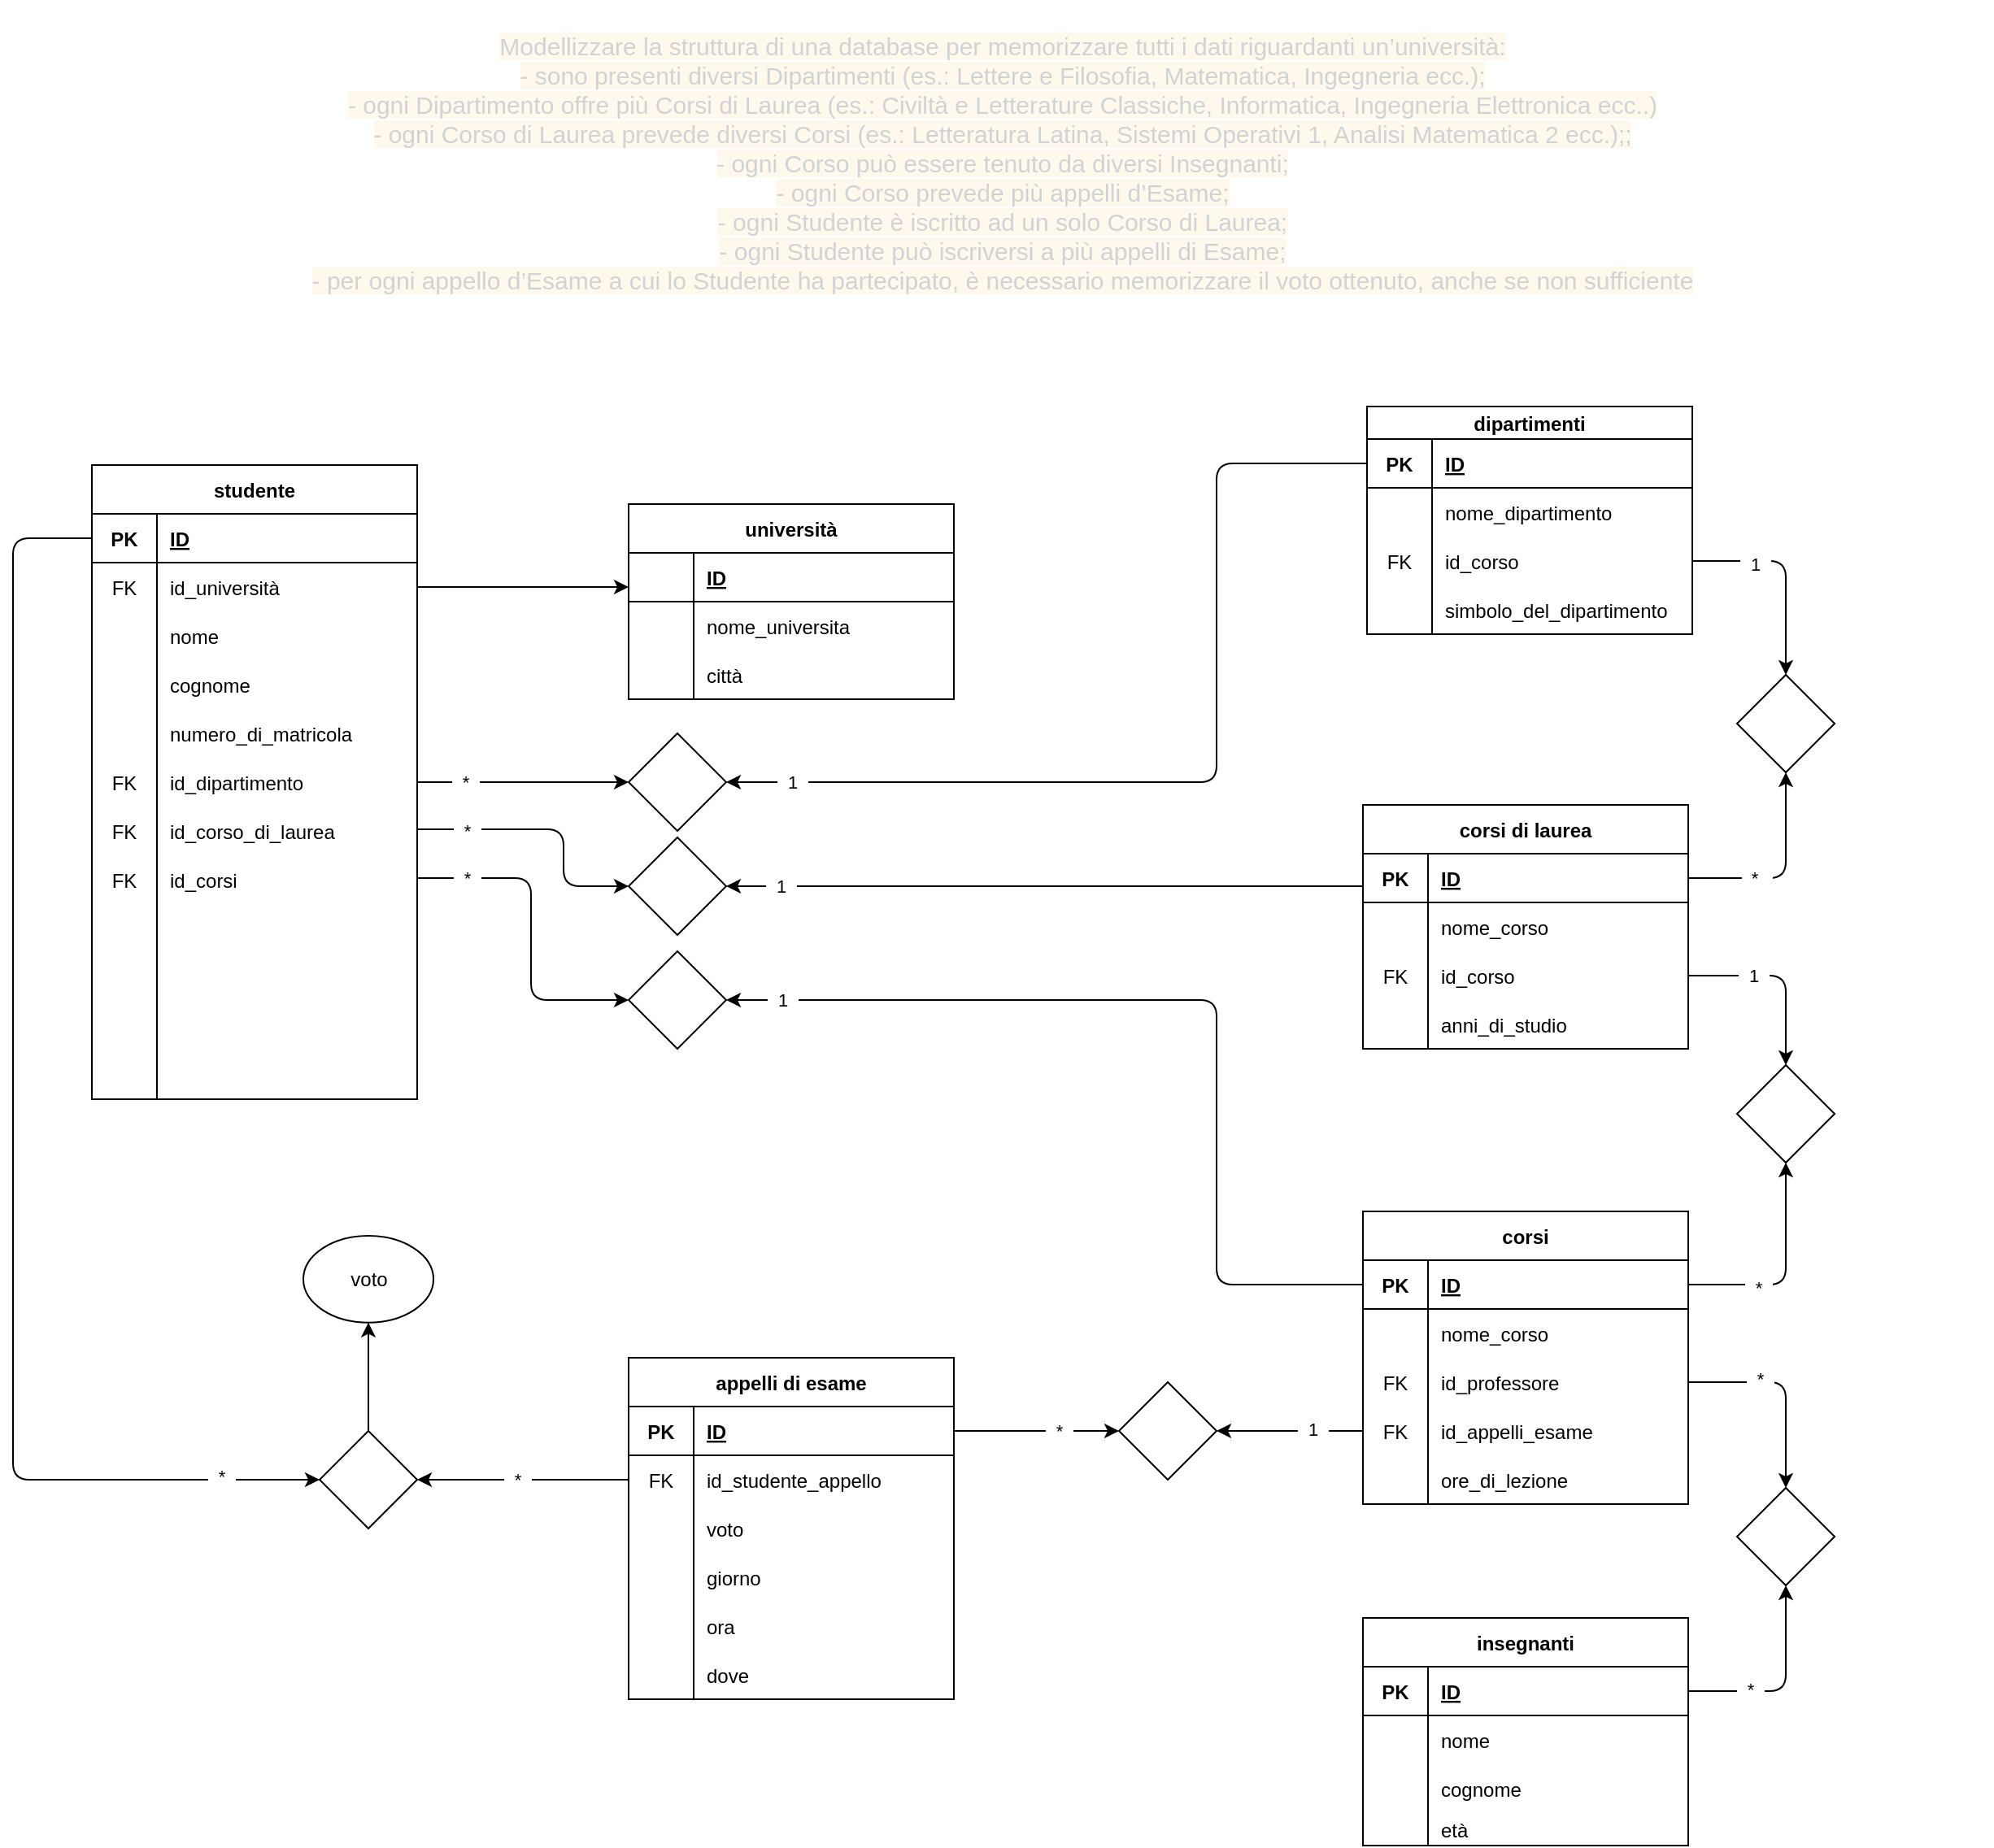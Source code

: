 <mxfile version="17.1.3" type="github">
  <diagram id="eFwkfBdgzjxpCtNmtDjy" name="Page-1">
    <mxGraphModel dx="1673" dy="2056" grid="1" gridSize="10" guides="1" tooltips="1" connect="1" arrows="1" fold="1" page="1" pageScale="1" pageWidth="827" pageHeight="1169" math="0" shadow="0">
      <root>
        <mxCell id="0" />
        <mxCell id="1" parent="0" />
        <mxCell id="2TdrG4IFgvrygLCkJ59W-4" value="&lt;span style=&quot;color: rgb(209 , 210 , 211) ; font-size: 15px ; text-align: left ; background-color: rgba(242 , 199 , 68 , 0.1)&quot;&gt;Modellizzare la struttura di una database per memorizzare tutti i dati riguardanti un’università:&lt;/span&gt;&lt;br style=&quot;box-sizing: inherit ; color: rgb(209 , 210 , 211) ; font-size: 15px ; text-align: left ; background-color: rgba(242 , 199 , 68 , 0.1)&quot;&gt;&lt;span style=&quot;color: rgb(209 , 210 , 211) ; font-size: 15px ; text-align: left ; background-color: rgba(242 , 199 , 68 , 0.1)&quot;&gt;- sono presenti diversi Dipartimenti (es.: Lettere e Filosofia, Matematica, Ingegneria ecc.);&lt;/span&gt;&lt;br style=&quot;box-sizing: inherit ; color: rgb(209 , 210 , 211) ; font-size: 15px ; text-align: left ; background-color: rgba(242 , 199 , 68 , 0.1)&quot;&gt;&lt;span style=&quot;color: rgb(209 , 210 , 211) ; font-size: 15px ; text-align: left ; background-color: rgba(242 , 199 , 68 , 0.1)&quot;&gt;- ogni Dipartimento offre più Corsi di Laurea (es.: Civiltà e Letterature Classiche, Informatica, Ingegneria Elettronica ecc..)&lt;/span&gt;&lt;br style=&quot;box-sizing: inherit ; color: rgb(209 , 210 , 211) ; font-size: 15px ; text-align: left ; background-color: rgba(242 , 199 , 68 , 0.1)&quot;&gt;&lt;span style=&quot;color: rgb(209 , 210 , 211) ; font-size: 15px ; text-align: left ; background-color: rgba(242 , 199 , 68 , 0.1)&quot;&gt;- ogni Corso di Laurea prevede diversi Corsi (es.: Letteratura Latina, Sistemi Operativi 1, Analisi Matematica 2 ecc.);;&lt;/span&gt;&lt;br style=&quot;box-sizing: inherit ; color: rgb(209 , 210 , 211) ; font-size: 15px ; text-align: left ; background-color: rgba(242 , 199 , 68 , 0.1)&quot;&gt;&lt;span style=&quot;color: rgb(209 , 210 , 211) ; font-size: 15px ; text-align: left ; background-color: rgba(242 , 199 , 68 , 0.1)&quot;&gt;- ogni Corso può essere tenuto da diversi Insegnanti;&lt;/span&gt;&lt;br style=&quot;box-sizing: inherit ; color: rgb(209 , 210 , 211) ; font-size: 15px ; text-align: left ; background-color: rgba(242 , 199 , 68 , 0.1)&quot;&gt;&lt;span style=&quot;color: rgb(209 , 210 , 211) ; font-size: 15px ; text-align: left ; background-color: rgba(242 , 199 , 68 , 0.1)&quot;&gt;- ogni Corso prevede più appelli d’Esame;&lt;/span&gt;&lt;br style=&quot;box-sizing: inherit ; color: rgb(209 , 210 , 211) ; font-size: 15px ; text-align: left ; background-color: rgba(242 , 199 , 68 , 0.1)&quot;&gt;&lt;span style=&quot;color: rgb(209 , 210 , 211) ; font-size: 15px ; text-align: left ; background-color: rgba(242 , 199 , 68 , 0.1)&quot;&gt;- ogni Studente è iscritto ad un solo Corso di Laurea;&lt;/span&gt;&lt;br style=&quot;box-sizing: inherit ; color: rgb(209 , 210 , 211) ; font-size: 15px ; text-align: left ; background-color: rgba(242 , 199 , 68 , 0.1)&quot;&gt;&lt;span style=&quot;color: rgb(209 , 210 , 211) ; font-size: 15px ; text-align: left ; background-color: rgba(242 , 199 , 68 , 0.1)&quot;&gt;- ogni Studente può iscriversi a più appelli di Esame;&lt;/span&gt;&lt;br style=&quot;box-sizing: inherit ; color: rgb(209 , 210 , 211) ; font-size: 15px ; text-align: left ; background-color: rgba(242 , 199 , 68 , 0.1)&quot;&gt;&lt;span style=&quot;color: rgb(209 , 210 , 211) ; font-size: 15px ; text-align: left ; background-color: rgba(242 , 199 , 68 , 0.1)&quot;&gt;- per ogni appello d’Esame a cui lo Studente ha partecipato, è necessario memorizzare il voto ottenuto, anche se non sufficiente&lt;/span&gt;" style="text;html=1;strokeColor=none;fillColor=none;align=center;verticalAlign=middle;whiteSpace=wrap;rounded=0;" parent="1" vertex="1">
          <mxGeometry x="220" y="-1160" width="1217" height="200" as="geometry" />
        </mxCell>
        <mxCell id="2TdrG4IFgvrygLCkJ59W-5" value="università" style="shape=table;startSize=30;container=1;collapsible=1;childLayout=tableLayout;fixedRows=1;rowLines=0;fontStyle=1;align=center;resizeLast=1;" parent="1" vertex="1">
          <mxGeometry x="598.5" y="-850" width="200" height="120" as="geometry" />
        </mxCell>
        <mxCell id="2TdrG4IFgvrygLCkJ59W-6" value="" style="shape=tableRow;horizontal=0;startSize=0;swimlaneHead=0;swimlaneBody=0;fillColor=none;collapsible=0;dropTarget=0;points=[[0,0.5],[1,0.5]];portConstraint=eastwest;top=0;left=0;right=0;bottom=1;" parent="2TdrG4IFgvrygLCkJ59W-5" vertex="1">
          <mxGeometry y="30" width="200" height="30" as="geometry" />
        </mxCell>
        <mxCell id="2TdrG4IFgvrygLCkJ59W-7" value="" style="shape=partialRectangle;connectable=0;fillColor=none;top=0;left=0;bottom=0;right=0;fontStyle=1;overflow=hidden;" parent="2TdrG4IFgvrygLCkJ59W-6" vertex="1">
          <mxGeometry width="40" height="30" as="geometry">
            <mxRectangle width="40" height="30" as="alternateBounds" />
          </mxGeometry>
        </mxCell>
        <mxCell id="2TdrG4IFgvrygLCkJ59W-8" value="ID" style="shape=partialRectangle;connectable=0;fillColor=none;top=0;left=0;bottom=0;right=0;align=left;spacingLeft=6;fontStyle=5;overflow=hidden;" parent="2TdrG4IFgvrygLCkJ59W-6" vertex="1">
          <mxGeometry x="40" width="160" height="30" as="geometry">
            <mxRectangle width="160" height="30" as="alternateBounds" />
          </mxGeometry>
        </mxCell>
        <mxCell id="2TdrG4IFgvrygLCkJ59W-9" value="" style="shape=tableRow;horizontal=0;startSize=0;swimlaneHead=0;swimlaneBody=0;fillColor=none;collapsible=0;dropTarget=0;points=[[0,0.5],[1,0.5]];portConstraint=eastwest;top=0;left=0;right=0;bottom=0;" parent="2TdrG4IFgvrygLCkJ59W-5" vertex="1">
          <mxGeometry y="60" width="200" height="30" as="geometry" />
        </mxCell>
        <mxCell id="2TdrG4IFgvrygLCkJ59W-10" value="" style="shape=partialRectangle;connectable=0;fillColor=none;top=0;left=0;bottom=0;right=0;editable=1;overflow=hidden;" parent="2TdrG4IFgvrygLCkJ59W-9" vertex="1">
          <mxGeometry width="40" height="30" as="geometry">
            <mxRectangle width="40" height="30" as="alternateBounds" />
          </mxGeometry>
        </mxCell>
        <mxCell id="2TdrG4IFgvrygLCkJ59W-11" value="nome_universita" style="shape=partialRectangle;connectable=0;fillColor=none;top=0;left=0;bottom=0;right=0;align=left;spacingLeft=6;overflow=hidden;" parent="2TdrG4IFgvrygLCkJ59W-9" vertex="1">
          <mxGeometry x="40" width="160" height="30" as="geometry">
            <mxRectangle width="160" height="30" as="alternateBounds" />
          </mxGeometry>
        </mxCell>
        <mxCell id="2TdrG4IFgvrygLCkJ59W-12" value="" style="shape=tableRow;horizontal=0;startSize=0;swimlaneHead=0;swimlaneBody=0;fillColor=none;collapsible=0;dropTarget=0;points=[[0,0.5],[1,0.5]];portConstraint=eastwest;top=0;left=0;right=0;bottom=0;" parent="2TdrG4IFgvrygLCkJ59W-5" vertex="1">
          <mxGeometry y="90" width="200" height="30" as="geometry" />
        </mxCell>
        <mxCell id="2TdrG4IFgvrygLCkJ59W-13" value="" style="shape=partialRectangle;connectable=0;fillColor=none;top=0;left=0;bottom=0;right=0;editable=1;overflow=hidden;" parent="2TdrG4IFgvrygLCkJ59W-12" vertex="1">
          <mxGeometry width="40" height="30" as="geometry">
            <mxRectangle width="40" height="30" as="alternateBounds" />
          </mxGeometry>
        </mxCell>
        <mxCell id="2TdrG4IFgvrygLCkJ59W-14" value="città" style="shape=partialRectangle;connectable=0;fillColor=none;top=0;left=0;bottom=0;right=0;align=left;spacingLeft=6;overflow=hidden;" parent="2TdrG4IFgvrygLCkJ59W-12" vertex="1">
          <mxGeometry x="40" width="160" height="30" as="geometry">
            <mxRectangle width="160" height="30" as="alternateBounds" />
          </mxGeometry>
        </mxCell>
        <mxCell id="2TdrG4IFgvrygLCkJ59W-31" value="dipartimenti" style="shape=table;startSize=20;container=1;collapsible=1;childLayout=tableLayout;fixedRows=1;rowLines=0;fontStyle=1;align=center;resizeLast=1;" parent="1" vertex="1">
          <mxGeometry x="1052.5" y="-910" width="200" height="140" as="geometry" />
        </mxCell>
        <mxCell id="2TdrG4IFgvrygLCkJ59W-32" value="" style="shape=tableRow;horizontal=0;startSize=0;swimlaneHead=0;swimlaneBody=0;fillColor=none;collapsible=0;dropTarget=0;points=[[0,0.5],[1,0.5]];portConstraint=eastwest;top=0;left=0;right=0;bottom=1;" parent="2TdrG4IFgvrygLCkJ59W-31" vertex="1">
          <mxGeometry y="20" width="200" height="30" as="geometry" />
        </mxCell>
        <mxCell id="2TdrG4IFgvrygLCkJ59W-33" value="PK" style="shape=partialRectangle;connectable=0;fillColor=none;top=0;left=0;bottom=0;right=0;fontStyle=1;overflow=hidden;" parent="2TdrG4IFgvrygLCkJ59W-32" vertex="1">
          <mxGeometry width="40" height="30" as="geometry">
            <mxRectangle width="40" height="30" as="alternateBounds" />
          </mxGeometry>
        </mxCell>
        <mxCell id="2TdrG4IFgvrygLCkJ59W-34" value="ID" style="shape=partialRectangle;connectable=0;fillColor=none;top=0;left=0;bottom=0;right=0;align=left;spacingLeft=6;fontStyle=5;overflow=hidden;" parent="2TdrG4IFgvrygLCkJ59W-32" vertex="1">
          <mxGeometry x="40" width="160" height="30" as="geometry">
            <mxRectangle width="160" height="30" as="alternateBounds" />
          </mxGeometry>
        </mxCell>
        <mxCell id="2TdrG4IFgvrygLCkJ59W-35" value="" style="shape=tableRow;horizontal=0;startSize=0;swimlaneHead=0;swimlaneBody=0;fillColor=none;collapsible=0;dropTarget=0;points=[[0,0.5],[1,0.5]];portConstraint=eastwest;top=0;left=0;right=0;bottom=0;" parent="2TdrG4IFgvrygLCkJ59W-31" vertex="1">
          <mxGeometry y="50" width="200" height="30" as="geometry" />
        </mxCell>
        <mxCell id="2TdrG4IFgvrygLCkJ59W-36" value="" style="shape=partialRectangle;connectable=0;fillColor=none;top=0;left=0;bottom=0;right=0;editable=1;overflow=hidden;" parent="2TdrG4IFgvrygLCkJ59W-35" vertex="1">
          <mxGeometry width="40" height="30" as="geometry">
            <mxRectangle width="40" height="30" as="alternateBounds" />
          </mxGeometry>
        </mxCell>
        <mxCell id="2TdrG4IFgvrygLCkJ59W-37" value="nome_dipartimento" style="shape=partialRectangle;connectable=0;fillColor=none;top=0;left=0;bottom=0;right=0;align=left;spacingLeft=6;overflow=hidden;" parent="2TdrG4IFgvrygLCkJ59W-35" vertex="1">
          <mxGeometry x="40" width="160" height="30" as="geometry">
            <mxRectangle width="160" height="30" as="alternateBounds" />
          </mxGeometry>
        </mxCell>
        <mxCell id="2TdrG4IFgvrygLCkJ59W-41" value="" style="shape=tableRow;horizontal=0;startSize=0;swimlaneHead=0;swimlaneBody=0;fillColor=none;collapsible=0;dropTarget=0;points=[[0,0.5],[1,0.5]];portConstraint=eastwest;top=0;left=0;right=0;bottom=0;" parent="2TdrG4IFgvrygLCkJ59W-31" vertex="1">
          <mxGeometry y="80" width="200" height="30" as="geometry" />
        </mxCell>
        <mxCell id="2TdrG4IFgvrygLCkJ59W-42" value="FK" style="shape=partialRectangle;connectable=0;fillColor=none;top=0;left=0;bottom=0;right=0;editable=1;overflow=hidden;" parent="2TdrG4IFgvrygLCkJ59W-41" vertex="1">
          <mxGeometry width="40" height="30" as="geometry">
            <mxRectangle width="40" height="30" as="alternateBounds" />
          </mxGeometry>
        </mxCell>
        <mxCell id="2TdrG4IFgvrygLCkJ59W-43" value="id_corso" style="shape=partialRectangle;connectable=0;fillColor=none;top=0;left=0;bottom=0;right=0;align=left;spacingLeft=6;overflow=hidden;" parent="2TdrG4IFgvrygLCkJ59W-41" vertex="1">
          <mxGeometry x="40" width="160" height="30" as="geometry">
            <mxRectangle width="160" height="30" as="alternateBounds" />
          </mxGeometry>
        </mxCell>
        <mxCell id="2TdrG4IFgvrygLCkJ59W-38" value="" style="shape=tableRow;horizontal=0;startSize=0;swimlaneHead=0;swimlaneBody=0;fillColor=none;collapsible=0;dropTarget=0;points=[[0,0.5],[1,0.5]];portConstraint=eastwest;top=0;left=0;right=0;bottom=0;" parent="2TdrG4IFgvrygLCkJ59W-31" vertex="1">
          <mxGeometry y="110" width="200" height="30" as="geometry" />
        </mxCell>
        <mxCell id="2TdrG4IFgvrygLCkJ59W-39" value="" style="shape=partialRectangle;connectable=0;fillColor=none;top=0;left=0;bottom=0;right=0;editable=1;overflow=hidden;" parent="2TdrG4IFgvrygLCkJ59W-38" vertex="1">
          <mxGeometry width="40" height="30" as="geometry">
            <mxRectangle width="40" height="30" as="alternateBounds" />
          </mxGeometry>
        </mxCell>
        <mxCell id="2TdrG4IFgvrygLCkJ59W-40" value="simbolo_del_dipartimento" style="shape=partialRectangle;connectable=0;fillColor=none;top=0;left=0;bottom=0;right=0;align=left;spacingLeft=6;overflow=hidden;" parent="2TdrG4IFgvrygLCkJ59W-38" vertex="1">
          <mxGeometry x="40" width="160" height="30" as="geometry">
            <mxRectangle width="160" height="30" as="alternateBounds" />
          </mxGeometry>
        </mxCell>
        <mxCell id="2TdrG4IFgvrygLCkJ59W-44" value="corsi di laurea" style="shape=table;startSize=30;container=1;collapsible=1;childLayout=tableLayout;fixedRows=1;rowLines=0;fontStyle=1;align=center;resizeLast=1;" parent="1" vertex="1">
          <mxGeometry x="1050" y="-665" width="200" height="150" as="geometry" />
        </mxCell>
        <mxCell id="2TdrG4IFgvrygLCkJ59W-45" value="" style="shape=tableRow;horizontal=0;startSize=0;swimlaneHead=0;swimlaneBody=0;fillColor=none;collapsible=0;dropTarget=0;points=[[0,0.5],[1,0.5]];portConstraint=eastwest;top=0;left=0;right=0;bottom=1;" parent="2TdrG4IFgvrygLCkJ59W-44" vertex="1">
          <mxGeometry y="30" width="200" height="30" as="geometry" />
        </mxCell>
        <mxCell id="2TdrG4IFgvrygLCkJ59W-46" value="PK" style="shape=partialRectangle;connectable=0;fillColor=none;top=0;left=0;bottom=0;right=0;fontStyle=1;overflow=hidden;" parent="2TdrG4IFgvrygLCkJ59W-45" vertex="1">
          <mxGeometry width="40" height="30" as="geometry">
            <mxRectangle width="40" height="30" as="alternateBounds" />
          </mxGeometry>
        </mxCell>
        <mxCell id="2TdrG4IFgvrygLCkJ59W-47" value="ID" style="shape=partialRectangle;connectable=0;fillColor=none;top=0;left=0;bottom=0;right=0;align=left;spacingLeft=6;fontStyle=5;overflow=hidden;" parent="2TdrG4IFgvrygLCkJ59W-45" vertex="1">
          <mxGeometry x="40" width="160" height="30" as="geometry">
            <mxRectangle width="160" height="30" as="alternateBounds" />
          </mxGeometry>
        </mxCell>
        <mxCell id="2TdrG4IFgvrygLCkJ59W-48" value="" style="shape=tableRow;horizontal=0;startSize=0;swimlaneHead=0;swimlaneBody=0;fillColor=none;collapsible=0;dropTarget=0;points=[[0,0.5],[1,0.5]];portConstraint=eastwest;top=0;left=0;right=0;bottom=0;" parent="2TdrG4IFgvrygLCkJ59W-44" vertex="1">
          <mxGeometry y="60" width="200" height="30" as="geometry" />
        </mxCell>
        <mxCell id="2TdrG4IFgvrygLCkJ59W-49" value="" style="shape=partialRectangle;connectable=0;fillColor=none;top=0;left=0;bottom=0;right=0;editable=1;overflow=hidden;" parent="2TdrG4IFgvrygLCkJ59W-48" vertex="1">
          <mxGeometry width="40" height="30" as="geometry">
            <mxRectangle width="40" height="30" as="alternateBounds" />
          </mxGeometry>
        </mxCell>
        <mxCell id="2TdrG4IFgvrygLCkJ59W-50" value="nome_corso" style="shape=partialRectangle;connectable=0;fillColor=none;top=0;left=0;bottom=0;right=0;align=left;spacingLeft=6;overflow=hidden;" parent="2TdrG4IFgvrygLCkJ59W-48" vertex="1">
          <mxGeometry x="40" width="160" height="30" as="geometry">
            <mxRectangle width="160" height="30" as="alternateBounds" />
          </mxGeometry>
        </mxCell>
        <mxCell id="2TdrG4IFgvrygLCkJ59W-155" style="shape=tableRow;horizontal=0;startSize=0;swimlaneHead=0;swimlaneBody=0;fillColor=none;collapsible=0;dropTarget=0;points=[[0,0.5],[1,0.5]];portConstraint=eastwest;top=0;left=0;right=0;bottom=0;" parent="2TdrG4IFgvrygLCkJ59W-44" vertex="1">
          <mxGeometry y="90" width="200" height="30" as="geometry" />
        </mxCell>
        <mxCell id="2TdrG4IFgvrygLCkJ59W-156" value="FK" style="shape=partialRectangle;connectable=0;fillColor=none;top=0;left=0;bottom=0;right=0;editable=1;overflow=hidden;" parent="2TdrG4IFgvrygLCkJ59W-155" vertex="1">
          <mxGeometry width="40" height="30" as="geometry">
            <mxRectangle width="40" height="30" as="alternateBounds" />
          </mxGeometry>
        </mxCell>
        <mxCell id="2TdrG4IFgvrygLCkJ59W-157" value="id_corso" style="shape=partialRectangle;connectable=0;fillColor=none;top=0;left=0;bottom=0;right=0;align=left;spacingLeft=6;overflow=hidden;" parent="2TdrG4IFgvrygLCkJ59W-155" vertex="1">
          <mxGeometry x="40" width="160" height="30" as="geometry">
            <mxRectangle width="160" height="30" as="alternateBounds" />
          </mxGeometry>
        </mxCell>
        <mxCell id="2TdrG4IFgvrygLCkJ59W-149" style="shape=tableRow;horizontal=0;startSize=0;swimlaneHead=0;swimlaneBody=0;fillColor=none;collapsible=0;dropTarget=0;points=[[0,0.5],[1,0.5]];portConstraint=eastwest;top=0;left=0;right=0;bottom=0;" parent="2TdrG4IFgvrygLCkJ59W-44" vertex="1">
          <mxGeometry y="120" width="200" height="30" as="geometry" />
        </mxCell>
        <mxCell id="2TdrG4IFgvrygLCkJ59W-150" value="" style="shape=partialRectangle;connectable=0;fillColor=none;top=0;left=0;bottom=0;right=0;editable=1;overflow=hidden;" parent="2TdrG4IFgvrygLCkJ59W-149" vertex="1">
          <mxGeometry width="40" height="30" as="geometry">
            <mxRectangle width="40" height="30" as="alternateBounds" />
          </mxGeometry>
        </mxCell>
        <mxCell id="2TdrG4IFgvrygLCkJ59W-151" value="anni_di_studio" style="shape=partialRectangle;connectable=0;fillColor=none;top=0;left=0;bottom=0;right=0;align=left;spacingLeft=6;overflow=hidden;" parent="2TdrG4IFgvrygLCkJ59W-149" vertex="1">
          <mxGeometry x="40" width="160" height="30" as="geometry">
            <mxRectangle width="160" height="30" as="alternateBounds" />
          </mxGeometry>
        </mxCell>
        <mxCell id="2TdrG4IFgvrygLCkJ59W-57" value="insegnanti" style="shape=table;startSize=30;container=1;collapsible=1;childLayout=tableLayout;fixedRows=1;rowLines=0;fontStyle=1;align=center;resizeLast=1;" parent="1" vertex="1">
          <mxGeometry x="1050" y="-165" width="200" height="140" as="geometry" />
        </mxCell>
        <mxCell id="2TdrG4IFgvrygLCkJ59W-58" value="" style="shape=tableRow;horizontal=0;startSize=0;swimlaneHead=0;swimlaneBody=0;fillColor=none;collapsible=0;dropTarget=0;points=[[0,0.5],[1,0.5]];portConstraint=eastwest;top=0;left=0;right=0;bottom=1;" parent="2TdrG4IFgvrygLCkJ59W-57" vertex="1">
          <mxGeometry y="30" width="200" height="30" as="geometry" />
        </mxCell>
        <mxCell id="2TdrG4IFgvrygLCkJ59W-59" value="PK" style="shape=partialRectangle;connectable=0;fillColor=none;top=0;left=0;bottom=0;right=0;fontStyle=1;overflow=hidden;" parent="2TdrG4IFgvrygLCkJ59W-58" vertex="1">
          <mxGeometry width="40" height="30" as="geometry">
            <mxRectangle width="40" height="30" as="alternateBounds" />
          </mxGeometry>
        </mxCell>
        <mxCell id="2TdrG4IFgvrygLCkJ59W-60" value="ID" style="shape=partialRectangle;connectable=0;fillColor=none;top=0;left=0;bottom=0;right=0;align=left;spacingLeft=6;fontStyle=5;overflow=hidden;" parent="2TdrG4IFgvrygLCkJ59W-58" vertex="1">
          <mxGeometry x="40" width="160" height="30" as="geometry">
            <mxRectangle width="160" height="30" as="alternateBounds" />
          </mxGeometry>
        </mxCell>
        <mxCell id="2TdrG4IFgvrygLCkJ59W-61" value="" style="shape=tableRow;horizontal=0;startSize=0;swimlaneHead=0;swimlaneBody=0;fillColor=none;collapsible=0;dropTarget=0;points=[[0,0.5],[1,0.5]];portConstraint=eastwest;top=0;left=0;right=0;bottom=0;" parent="2TdrG4IFgvrygLCkJ59W-57" vertex="1">
          <mxGeometry y="60" width="200" height="30" as="geometry" />
        </mxCell>
        <mxCell id="2TdrG4IFgvrygLCkJ59W-62" value="" style="shape=partialRectangle;connectable=0;fillColor=none;top=0;left=0;bottom=0;right=0;editable=1;overflow=hidden;" parent="2TdrG4IFgvrygLCkJ59W-61" vertex="1">
          <mxGeometry width="40" height="30" as="geometry">
            <mxRectangle width="40" height="30" as="alternateBounds" />
          </mxGeometry>
        </mxCell>
        <mxCell id="2TdrG4IFgvrygLCkJ59W-63" value="nome" style="shape=partialRectangle;connectable=0;fillColor=none;top=0;left=0;bottom=0;right=0;align=left;spacingLeft=6;overflow=hidden;" parent="2TdrG4IFgvrygLCkJ59W-61" vertex="1">
          <mxGeometry x="40" width="160" height="30" as="geometry">
            <mxRectangle width="160" height="30" as="alternateBounds" />
          </mxGeometry>
        </mxCell>
        <mxCell id="2TdrG4IFgvrygLCkJ59W-64" value="" style="shape=tableRow;horizontal=0;startSize=0;swimlaneHead=0;swimlaneBody=0;fillColor=none;collapsible=0;dropTarget=0;points=[[0,0.5],[1,0.5]];portConstraint=eastwest;top=0;left=0;right=0;bottom=0;" parent="2TdrG4IFgvrygLCkJ59W-57" vertex="1">
          <mxGeometry y="90" width="200" height="30" as="geometry" />
        </mxCell>
        <mxCell id="2TdrG4IFgvrygLCkJ59W-65" value="" style="shape=partialRectangle;connectable=0;fillColor=none;top=0;left=0;bottom=0;right=0;editable=1;overflow=hidden;" parent="2TdrG4IFgvrygLCkJ59W-64" vertex="1">
          <mxGeometry width="40" height="30" as="geometry">
            <mxRectangle width="40" height="30" as="alternateBounds" />
          </mxGeometry>
        </mxCell>
        <mxCell id="2TdrG4IFgvrygLCkJ59W-66" value="cognome" style="shape=partialRectangle;connectable=0;fillColor=none;top=0;left=0;bottom=0;right=0;align=left;spacingLeft=6;overflow=hidden;" parent="2TdrG4IFgvrygLCkJ59W-64" vertex="1">
          <mxGeometry x="40" width="160" height="30" as="geometry">
            <mxRectangle width="160" height="30" as="alternateBounds" />
          </mxGeometry>
        </mxCell>
        <mxCell id="2TdrG4IFgvrygLCkJ59W-67" value="" style="shape=tableRow;horizontal=0;startSize=0;swimlaneHead=0;swimlaneBody=0;fillColor=none;collapsible=0;dropTarget=0;points=[[0,0.5],[1,0.5]];portConstraint=eastwest;top=0;left=0;right=0;bottom=0;" parent="2TdrG4IFgvrygLCkJ59W-57" vertex="1">
          <mxGeometry y="120" width="200" height="20" as="geometry" />
        </mxCell>
        <mxCell id="2TdrG4IFgvrygLCkJ59W-68" value="" style="shape=partialRectangle;connectable=0;fillColor=none;top=0;left=0;bottom=0;right=0;editable=1;overflow=hidden;" parent="2TdrG4IFgvrygLCkJ59W-67" vertex="1">
          <mxGeometry width="40" height="20" as="geometry">
            <mxRectangle width="40" height="20" as="alternateBounds" />
          </mxGeometry>
        </mxCell>
        <mxCell id="2TdrG4IFgvrygLCkJ59W-69" value="età" style="shape=partialRectangle;connectable=0;fillColor=none;top=0;left=0;bottom=0;right=0;align=left;spacingLeft=6;overflow=hidden;" parent="2TdrG4IFgvrygLCkJ59W-67" vertex="1">
          <mxGeometry x="40" width="160" height="20" as="geometry">
            <mxRectangle width="160" height="20" as="alternateBounds" />
          </mxGeometry>
        </mxCell>
        <mxCell id="2TdrG4IFgvrygLCkJ59W-70" value="appelli di esame" style="shape=table;startSize=30;container=1;collapsible=1;childLayout=tableLayout;fixedRows=1;rowLines=0;fontStyle=1;align=center;resizeLast=1;" parent="1" vertex="1">
          <mxGeometry x="598.5" y="-325" width="200" height="210" as="geometry" />
        </mxCell>
        <mxCell id="2TdrG4IFgvrygLCkJ59W-71" value="" style="shape=tableRow;horizontal=0;startSize=0;swimlaneHead=0;swimlaneBody=0;fillColor=none;collapsible=0;dropTarget=0;points=[[0,0.5],[1,0.5]];portConstraint=eastwest;top=0;left=0;right=0;bottom=1;" parent="2TdrG4IFgvrygLCkJ59W-70" vertex="1">
          <mxGeometry y="30" width="200" height="30" as="geometry" />
        </mxCell>
        <mxCell id="2TdrG4IFgvrygLCkJ59W-72" value="PK" style="shape=partialRectangle;connectable=0;fillColor=none;top=0;left=0;bottom=0;right=0;fontStyle=1;overflow=hidden;" parent="2TdrG4IFgvrygLCkJ59W-71" vertex="1">
          <mxGeometry width="40" height="30" as="geometry">
            <mxRectangle width="40" height="30" as="alternateBounds" />
          </mxGeometry>
        </mxCell>
        <mxCell id="2TdrG4IFgvrygLCkJ59W-73" value="ID" style="shape=partialRectangle;connectable=0;fillColor=none;top=0;left=0;bottom=0;right=0;align=left;spacingLeft=6;fontStyle=5;overflow=hidden;" parent="2TdrG4IFgvrygLCkJ59W-71" vertex="1">
          <mxGeometry x="40" width="160" height="30" as="geometry">
            <mxRectangle width="160" height="30" as="alternateBounds" />
          </mxGeometry>
        </mxCell>
        <mxCell id="2TdrG4IFgvrygLCkJ59W-74" value="" style="shape=tableRow;horizontal=0;startSize=0;swimlaneHead=0;swimlaneBody=0;fillColor=none;collapsible=0;dropTarget=0;points=[[0,0.5],[1,0.5]];portConstraint=eastwest;top=0;left=0;right=0;bottom=0;" parent="2TdrG4IFgvrygLCkJ59W-70" vertex="1">
          <mxGeometry y="60" width="200" height="30" as="geometry" />
        </mxCell>
        <mxCell id="2TdrG4IFgvrygLCkJ59W-75" value="FK" style="shape=partialRectangle;connectable=0;fillColor=none;top=0;left=0;bottom=0;right=0;editable=1;overflow=hidden;" parent="2TdrG4IFgvrygLCkJ59W-74" vertex="1">
          <mxGeometry width="40" height="30" as="geometry">
            <mxRectangle width="40" height="30" as="alternateBounds" />
          </mxGeometry>
        </mxCell>
        <mxCell id="2TdrG4IFgvrygLCkJ59W-76" value="id_studente_appello" style="shape=partialRectangle;connectable=0;fillColor=none;top=0;left=0;bottom=0;right=0;align=left;spacingLeft=6;overflow=hidden;" parent="2TdrG4IFgvrygLCkJ59W-74" vertex="1">
          <mxGeometry x="40" width="160" height="30" as="geometry">
            <mxRectangle width="160" height="30" as="alternateBounds" />
          </mxGeometry>
        </mxCell>
        <mxCell id="2TdrG4IFgvrygLCkJ59W-384" style="shape=tableRow;horizontal=0;startSize=0;swimlaneHead=0;swimlaneBody=0;fillColor=none;collapsible=0;dropTarget=0;points=[[0,0.5],[1,0.5]];portConstraint=eastwest;top=0;left=0;right=0;bottom=0;" parent="2TdrG4IFgvrygLCkJ59W-70" vertex="1">
          <mxGeometry y="90" width="200" height="30" as="geometry" />
        </mxCell>
        <mxCell id="2TdrG4IFgvrygLCkJ59W-385" style="shape=partialRectangle;connectable=0;fillColor=none;top=0;left=0;bottom=0;right=0;editable=1;overflow=hidden;" parent="2TdrG4IFgvrygLCkJ59W-384" vertex="1">
          <mxGeometry width="40" height="30" as="geometry">
            <mxRectangle width="40" height="30" as="alternateBounds" />
          </mxGeometry>
        </mxCell>
        <mxCell id="2TdrG4IFgvrygLCkJ59W-386" value="voto" style="shape=partialRectangle;connectable=0;fillColor=none;top=0;left=0;bottom=0;right=0;align=left;spacingLeft=6;overflow=hidden;" parent="2TdrG4IFgvrygLCkJ59W-384" vertex="1">
          <mxGeometry x="40" width="160" height="30" as="geometry">
            <mxRectangle width="160" height="30" as="alternateBounds" />
          </mxGeometry>
        </mxCell>
        <mxCell id="2TdrG4IFgvrygLCkJ59W-77" value="" style="shape=tableRow;horizontal=0;startSize=0;swimlaneHead=0;swimlaneBody=0;fillColor=none;collapsible=0;dropTarget=0;points=[[0,0.5],[1,0.5]];portConstraint=eastwest;top=0;left=0;right=0;bottom=0;" parent="2TdrG4IFgvrygLCkJ59W-70" vertex="1">
          <mxGeometry y="120" width="200" height="30" as="geometry" />
        </mxCell>
        <mxCell id="2TdrG4IFgvrygLCkJ59W-78" value="" style="shape=partialRectangle;connectable=0;fillColor=none;top=0;left=0;bottom=0;right=0;editable=1;overflow=hidden;" parent="2TdrG4IFgvrygLCkJ59W-77" vertex="1">
          <mxGeometry width="40" height="30" as="geometry">
            <mxRectangle width="40" height="30" as="alternateBounds" />
          </mxGeometry>
        </mxCell>
        <mxCell id="2TdrG4IFgvrygLCkJ59W-79" value="giorno" style="shape=partialRectangle;connectable=0;fillColor=none;top=0;left=0;bottom=0;right=0;align=left;spacingLeft=6;overflow=hidden;" parent="2TdrG4IFgvrygLCkJ59W-77" vertex="1">
          <mxGeometry x="40" width="160" height="30" as="geometry">
            <mxRectangle width="160" height="30" as="alternateBounds" />
          </mxGeometry>
        </mxCell>
        <mxCell id="2TdrG4IFgvrygLCkJ59W-80" value="" style="shape=tableRow;horizontal=0;startSize=0;swimlaneHead=0;swimlaneBody=0;fillColor=none;collapsible=0;dropTarget=0;points=[[0,0.5],[1,0.5]];portConstraint=eastwest;top=0;left=0;right=0;bottom=0;" parent="2TdrG4IFgvrygLCkJ59W-70" vertex="1">
          <mxGeometry y="150" width="200" height="30" as="geometry" />
        </mxCell>
        <mxCell id="2TdrG4IFgvrygLCkJ59W-81" value="" style="shape=partialRectangle;connectable=0;fillColor=none;top=0;left=0;bottom=0;right=0;editable=1;overflow=hidden;" parent="2TdrG4IFgvrygLCkJ59W-80" vertex="1">
          <mxGeometry width="40" height="30" as="geometry">
            <mxRectangle width="40" height="30" as="alternateBounds" />
          </mxGeometry>
        </mxCell>
        <mxCell id="2TdrG4IFgvrygLCkJ59W-82" value="ora" style="shape=partialRectangle;connectable=0;fillColor=none;top=0;left=0;bottom=0;right=0;align=left;spacingLeft=6;overflow=hidden;" parent="2TdrG4IFgvrygLCkJ59W-80" vertex="1">
          <mxGeometry x="40" width="160" height="30" as="geometry">
            <mxRectangle width="160" height="30" as="alternateBounds" />
          </mxGeometry>
        </mxCell>
        <mxCell id="2TdrG4IFgvrygLCkJ59W-366" style="shape=tableRow;horizontal=0;startSize=0;swimlaneHead=0;swimlaneBody=0;fillColor=none;collapsible=0;dropTarget=0;points=[[0,0.5],[1,0.5]];portConstraint=eastwest;top=0;left=0;right=0;bottom=0;" parent="2TdrG4IFgvrygLCkJ59W-70" vertex="1">
          <mxGeometry y="180" width="200" height="30" as="geometry" />
        </mxCell>
        <mxCell id="2TdrG4IFgvrygLCkJ59W-367" style="shape=partialRectangle;connectable=0;fillColor=none;top=0;left=0;bottom=0;right=0;editable=1;overflow=hidden;" parent="2TdrG4IFgvrygLCkJ59W-366" vertex="1">
          <mxGeometry width="40" height="30" as="geometry">
            <mxRectangle width="40" height="30" as="alternateBounds" />
          </mxGeometry>
        </mxCell>
        <mxCell id="2TdrG4IFgvrygLCkJ59W-368" value="dove" style="shape=partialRectangle;connectable=0;fillColor=none;top=0;left=0;bottom=0;right=0;align=left;spacingLeft=6;overflow=hidden;" parent="2TdrG4IFgvrygLCkJ59W-366" vertex="1">
          <mxGeometry x="40" width="160" height="30" as="geometry">
            <mxRectangle width="160" height="30" as="alternateBounds" />
          </mxGeometry>
        </mxCell>
        <mxCell id="2TdrG4IFgvrygLCkJ59W-83" value="studente" style="shape=table;startSize=30;container=1;collapsible=1;childLayout=tableLayout;fixedRows=1;rowLines=0;fontStyle=1;align=center;resizeLast=1;" parent="1" vertex="1">
          <mxGeometry x="268.5" y="-874" width="200" height="390" as="geometry" />
        </mxCell>
        <mxCell id="2TdrG4IFgvrygLCkJ59W-84" value="" style="shape=tableRow;horizontal=0;startSize=0;swimlaneHead=0;swimlaneBody=0;fillColor=none;collapsible=0;dropTarget=0;points=[[0,0.5],[1,0.5]];portConstraint=eastwest;top=0;left=0;right=0;bottom=1;" parent="2TdrG4IFgvrygLCkJ59W-83" vertex="1">
          <mxGeometry y="30" width="200" height="30" as="geometry" />
        </mxCell>
        <mxCell id="2TdrG4IFgvrygLCkJ59W-85" value="PK" style="shape=partialRectangle;connectable=0;fillColor=none;top=0;left=0;bottom=0;right=0;fontStyle=1;overflow=hidden;" parent="2TdrG4IFgvrygLCkJ59W-84" vertex="1">
          <mxGeometry width="40" height="30" as="geometry">
            <mxRectangle width="40" height="30" as="alternateBounds" />
          </mxGeometry>
        </mxCell>
        <mxCell id="2TdrG4IFgvrygLCkJ59W-86" value="ID" style="shape=partialRectangle;connectable=0;fillColor=none;top=0;left=0;bottom=0;right=0;align=left;spacingLeft=6;fontStyle=5;overflow=hidden;" parent="2TdrG4IFgvrygLCkJ59W-84" vertex="1">
          <mxGeometry x="40" width="160" height="30" as="geometry">
            <mxRectangle width="160" height="30" as="alternateBounds" />
          </mxGeometry>
        </mxCell>
        <mxCell id="2TdrG4IFgvrygLCkJ59W-105" style="shape=tableRow;horizontal=0;startSize=0;swimlaneHead=0;swimlaneBody=0;fillColor=none;collapsible=0;dropTarget=0;points=[[0,0.5],[1,0.5]];portConstraint=eastwest;top=0;left=0;right=0;bottom=0;" parent="2TdrG4IFgvrygLCkJ59W-83" vertex="1">
          <mxGeometry y="60" width="200" height="30" as="geometry" />
        </mxCell>
        <mxCell id="2TdrG4IFgvrygLCkJ59W-106" value="FK" style="shape=partialRectangle;connectable=0;fillColor=none;top=0;left=0;bottom=0;right=0;editable=1;overflow=hidden;" parent="2TdrG4IFgvrygLCkJ59W-105" vertex="1">
          <mxGeometry width="40" height="30" as="geometry">
            <mxRectangle width="40" height="30" as="alternateBounds" />
          </mxGeometry>
        </mxCell>
        <mxCell id="2TdrG4IFgvrygLCkJ59W-107" value="id_università" style="shape=partialRectangle;connectable=0;fillColor=none;top=0;left=0;bottom=0;right=0;align=left;spacingLeft=6;overflow=hidden;" parent="2TdrG4IFgvrygLCkJ59W-105" vertex="1">
          <mxGeometry x="40" width="160" height="30" as="geometry">
            <mxRectangle width="160" height="30" as="alternateBounds" />
          </mxGeometry>
        </mxCell>
        <mxCell id="2TdrG4IFgvrygLCkJ59W-87" value="" style="shape=tableRow;horizontal=0;startSize=0;swimlaneHead=0;swimlaneBody=0;fillColor=none;collapsible=0;dropTarget=0;points=[[0,0.5],[1,0.5]];portConstraint=eastwest;top=0;left=0;right=0;bottom=0;" parent="2TdrG4IFgvrygLCkJ59W-83" vertex="1">
          <mxGeometry y="90" width="200" height="30" as="geometry" />
        </mxCell>
        <mxCell id="2TdrG4IFgvrygLCkJ59W-88" value="" style="shape=partialRectangle;connectable=0;fillColor=none;top=0;left=0;bottom=0;right=0;editable=1;overflow=hidden;" parent="2TdrG4IFgvrygLCkJ59W-87" vertex="1">
          <mxGeometry width="40" height="30" as="geometry">
            <mxRectangle width="40" height="30" as="alternateBounds" />
          </mxGeometry>
        </mxCell>
        <mxCell id="2TdrG4IFgvrygLCkJ59W-89" value="nome" style="shape=partialRectangle;connectable=0;fillColor=none;top=0;left=0;bottom=0;right=0;align=left;spacingLeft=6;overflow=hidden;" parent="2TdrG4IFgvrygLCkJ59W-87" vertex="1">
          <mxGeometry x="40" width="160" height="30" as="geometry">
            <mxRectangle width="160" height="30" as="alternateBounds" />
          </mxGeometry>
        </mxCell>
        <mxCell id="2TdrG4IFgvrygLCkJ59W-90" value="" style="shape=tableRow;horizontal=0;startSize=0;swimlaneHead=0;swimlaneBody=0;fillColor=none;collapsible=0;dropTarget=0;points=[[0,0.5],[1,0.5]];portConstraint=eastwest;top=0;left=0;right=0;bottom=0;" parent="2TdrG4IFgvrygLCkJ59W-83" vertex="1">
          <mxGeometry y="120" width="200" height="30" as="geometry" />
        </mxCell>
        <mxCell id="2TdrG4IFgvrygLCkJ59W-91" value="" style="shape=partialRectangle;connectable=0;fillColor=none;top=0;left=0;bottom=0;right=0;editable=1;overflow=hidden;" parent="2TdrG4IFgvrygLCkJ59W-90" vertex="1">
          <mxGeometry width="40" height="30" as="geometry">
            <mxRectangle width="40" height="30" as="alternateBounds" />
          </mxGeometry>
        </mxCell>
        <mxCell id="2TdrG4IFgvrygLCkJ59W-92" value="cognome" style="shape=partialRectangle;connectable=0;fillColor=none;top=0;left=0;bottom=0;right=0;align=left;spacingLeft=6;overflow=hidden;" parent="2TdrG4IFgvrygLCkJ59W-90" vertex="1">
          <mxGeometry x="40" width="160" height="30" as="geometry">
            <mxRectangle width="160" height="30" as="alternateBounds" />
          </mxGeometry>
        </mxCell>
        <mxCell id="2TdrG4IFgvrygLCkJ59W-93" value="" style="shape=tableRow;horizontal=0;startSize=0;swimlaneHead=0;swimlaneBody=0;fillColor=none;collapsible=0;dropTarget=0;points=[[0,0.5],[1,0.5]];portConstraint=eastwest;top=0;left=0;right=0;bottom=0;" parent="2TdrG4IFgvrygLCkJ59W-83" vertex="1">
          <mxGeometry y="150" width="200" height="30" as="geometry" />
        </mxCell>
        <mxCell id="2TdrG4IFgvrygLCkJ59W-94" value="" style="shape=partialRectangle;connectable=0;fillColor=none;top=0;left=0;bottom=0;right=0;editable=1;overflow=hidden;" parent="2TdrG4IFgvrygLCkJ59W-93" vertex="1">
          <mxGeometry width="40" height="30" as="geometry">
            <mxRectangle width="40" height="30" as="alternateBounds" />
          </mxGeometry>
        </mxCell>
        <mxCell id="2TdrG4IFgvrygLCkJ59W-95" value="numero_di_matricola" style="shape=partialRectangle;connectable=0;fillColor=none;top=0;left=0;bottom=0;right=0;align=left;spacingLeft=6;overflow=hidden;" parent="2TdrG4IFgvrygLCkJ59W-93" vertex="1">
          <mxGeometry x="40" width="160" height="30" as="geometry">
            <mxRectangle width="160" height="30" as="alternateBounds" />
          </mxGeometry>
        </mxCell>
        <mxCell id="2TdrG4IFgvrygLCkJ59W-102" style="shape=tableRow;horizontal=0;startSize=0;swimlaneHead=0;swimlaneBody=0;fillColor=none;collapsible=0;dropTarget=0;points=[[0,0.5],[1,0.5]];portConstraint=eastwest;top=0;left=0;right=0;bottom=0;" parent="2TdrG4IFgvrygLCkJ59W-83" vertex="1">
          <mxGeometry y="180" width="200" height="30" as="geometry" />
        </mxCell>
        <mxCell id="2TdrG4IFgvrygLCkJ59W-103" value="FK" style="shape=partialRectangle;connectable=0;fillColor=none;top=0;left=0;bottom=0;right=0;editable=1;overflow=hidden;" parent="2TdrG4IFgvrygLCkJ59W-102" vertex="1">
          <mxGeometry width="40" height="30" as="geometry">
            <mxRectangle width="40" height="30" as="alternateBounds" />
          </mxGeometry>
        </mxCell>
        <mxCell id="2TdrG4IFgvrygLCkJ59W-104" value="id_dipartimento" style="shape=partialRectangle;connectable=0;fillColor=none;top=0;left=0;bottom=0;right=0;align=left;spacingLeft=6;overflow=hidden;" parent="2TdrG4IFgvrygLCkJ59W-102" vertex="1">
          <mxGeometry x="40" width="160" height="30" as="geometry">
            <mxRectangle width="160" height="30" as="alternateBounds" />
          </mxGeometry>
        </mxCell>
        <mxCell id="2TdrG4IFgvrygLCkJ59W-99" style="shape=tableRow;horizontal=0;startSize=0;swimlaneHead=0;swimlaneBody=0;fillColor=none;collapsible=0;dropTarget=0;points=[[0,0.5],[1,0.5]];portConstraint=eastwest;top=0;left=0;right=0;bottom=0;" parent="2TdrG4IFgvrygLCkJ59W-83" vertex="1">
          <mxGeometry y="210" width="200" height="30" as="geometry" />
        </mxCell>
        <mxCell id="2TdrG4IFgvrygLCkJ59W-100" value="FK" style="shape=partialRectangle;connectable=0;fillColor=none;top=0;left=0;bottom=0;right=0;editable=1;overflow=hidden;" parent="2TdrG4IFgvrygLCkJ59W-99" vertex="1">
          <mxGeometry width="40" height="30" as="geometry">
            <mxRectangle width="40" height="30" as="alternateBounds" />
          </mxGeometry>
        </mxCell>
        <mxCell id="2TdrG4IFgvrygLCkJ59W-101" value="id_corso_di_laurea" style="shape=partialRectangle;connectable=0;fillColor=none;top=0;left=0;bottom=0;right=0;align=left;spacingLeft=6;overflow=hidden;" parent="2TdrG4IFgvrygLCkJ59W-99" vertex="1">
          <mxGeometry x="40" width="160" height="30" as="geometry">
            <mxRectangle width="160" height="30" as="alternateBounds" />
          </mxGeometry>
        </mxCell>
        <mxCell id="2TdrG4IFgvrygLCkJ59W-108" style="shape=tableRow;horizontal=0;startSize=0;swimlaneHead=0;swimlaneBody=0;fillColor=none;collapsible=0;dropTarget=0;points=[[0,0.5],[1,0.5]];portConstraint=eastwest;top=0;left=0;right=0;bottom=0;" parent="2TdrG4IFgvrygLCkJ59W-83" vertex="1">
          <mxGeometry y="240" width="200" height="30" as="geometry" />
        </mxCell>
        <mxCell id="2TdrG4IFgvrygLCkJ59W-109" value="FK" style="shape=partialRectangle;connectable=0;fillColor=none;top=0;left=0;bottom=0;right=0;editable=1;overflow=hidden;" parent="2TdrG4IFgvrygLCkJ59W-108" vertex="1">
          <mxGeometry width="40" height="30" as="geometry">
            <mxRectangle width="40" height="30" as="alternateBounds" />
          </mxGeometry>
        </mxCell>
        <mxCell id="2TdrG4IFgvrygLCkJ59W-110" value="id_corsi" style="shape=partialRectangle;connectable=0;fillColor=none;top=0;left=0;bottom=0;right=0;align=left;spacingLeft=6;overflow=hidden;" parent="2TdrG4IFgvrygLCkJ59W-108" vertex="1">
          <mxGeometry x="40" width="160" height="30" as="geometry">
            <mxRectangle width="160" height="30" as="alternateBounds" />
          </mxGeometry>
        </mxCell>
        <mxCell id="2TdrG4IFgvrygLCkJ59W-96" style="shape=tableRow;horizontal=0;startSize=0;swimlaneHead=0;swimlaneBody=0;fillColor=none;collapsible=0;dropTarget=0;points=[[0,0.5],[1,0.5]];portConstraint=eastwest;top=0;left=0;right=0;bottom=0;" parent="2TdrG4IFgvrygLCkJ59W-83" vertex="1">
          <mxGeometry y="270" width="200" height="30" as="geometry" />
        </mxCell>
        <mxCell id="2TdrG4IFgvrygLCkJ59W-97" style="shape=partialRectangle;connectable=0;fillColor=none;top=0;left=0;bottom=0;right=0;editable=1;overflow=hidden;" parent="2TdrG4IFgvrygLCkJ59W-96" vertex="1">
          <mxGeometry width="40" height="30" as="geometry">
            <mxRectangle width="40" height="30" as="alternateBounds" />
          </mxGeometry>
        </mxCell>
        <mxCell id="2TdrG4IFgvrygLCkJ59W-98" style="shape=partialRectangle;connectable=0;fillColor=none;top=0;left=0;bottom=0;right=0;align=left;spacingLeft=6;overflow=hidden;" parent="2TdrG4IFgvrygLCkJ59W-96" vertex="1">
          <mxGeometry x="40" width="160" height="30" as="geometry">
            <mxRectangle width="160" height="30" as="alternateBounds" />
          </mxGeometry>
        </mxCell>
        <mxCell id="2TdrG4IFgvrygLCkJ59W-305" style="shape=tableRow;horizontal=0;startSize=0;swimlaneHead=0;swimlaneBody=0;fillColor=none;collapsible=0;dropTarget=0;points=[[0,0.5],[1,0.5]];portConstraint=eastwest;top=0;left=0;right=0;bottom=0;" parent="2TdrG4IFgvrygLCkJ59W-83" vertex="1">
          <mxGeometry y="300" width="200" height="30" as="geometry" />
        </mxCell>
        <mxCell id="2TdrG4IFgvrygLCkJ59W-306" style="shape=partialRectangle;connectable=0;fillColor=none;top=0;left=0;bottom=0;right=0;editable=1;overflow=hidden;" parent="2TdrG4IFgvrygLCkJ59W-305" vertex="1">
          <mxGeometry width="40" height="30" as="geometry">
            <mxRectangle width="40" height="30" as="alternateBounds" />
          </mxGeometry>
        </mxCell>
        <mxCell id="2TdrG4IFgvrygLCkJ59W-307" style="shape=partialRectangle;connectable=0;fillColor=none;top=0;left=0;bottom=0;right=0;align=left;spacingLeft=6;overflow=hidden;" parent="2TdrG4IFgvrygLCkJ59W-305" vertex="1">
          <mxGeometry x="40" width="160" height="30" as="geometry">
            <mxRectangle width="160" height="30" as="alternateBounds" />
          </mxGeometry>
        </mxCell>
        <mxCell id="2TdrG4IFgvrygLCkJ59W-308" style="shape=tableRow;horizontal=0;startSize=0;swimlaneHead=0;swimlaneBody=0;fillColor=none;collapsible=0;dropTarget=0;points=[[0,0.5],[1,0.5]];portConstraint=eastwest;top=0;left=0;right=0;bottom=0;" parent="2TdrG4IFgvrygLCkJ59W-83" vertex="1">
          <mxGeometry y="330" width="200" height="30" as="geometry" />
        </mxCell>
        <mxCell id="2TdrG4IFgvrygLCkJ59W-309" style="shape=partialRectangle;connectable=0;fillColor=none;top=0;left=0;bottom=0;right=0;editable=1;overflow=hidden;" parent="2TdrG4IFgvrygLCkJ59W-308" vertex="1">
          <mxGeometry width="40" height="30" as="geometry">
            <mxRectangle width="40" height="30" as="alternateBounds" />
          </mxGeometry>
        </mxCell>
        <mxCell id="2TdrG4IFgvrygLCkJ59W-310" style="shape=partialRectangle;connectable=0;fillColor=none;top=0;left=0;bottom=0;right=0;align=left;spacingLeft=6;overflow=hidden;" parent="2TdrG4IFgvrygLCkJ59W-308" vertex="1">
          <mxGeometry x="40" width="160" height="30" as="geometry">
            <mxRectangle width="160" height="30" as="alternateBounds" />
          </mxGeometry>
        </mxCell>
        <mxCell id="2TdrG4IFgvrygLCkJ59W-311" style="shape=tableRow;horizontal=0;startSize=0;swimlaneHead=0;swimlaneBody=0;fillColor=none;collapsible=0;dropTarget=0;points=[[0,0.5],[1,0.5]];portConstraint=eastwest;top=0;left=0;right=0;bottom=0;" parent="2TdrG4IFgvrygLCkJ59W-83" vertex="1">
          <mxGeometry y="360" width="200" height="30" as="geometry" />
        </mxCell>
        <mxCell id="2TdrG4IFgvrygLCkJ59W-312" style="shape=partialRectangle;connectable=0;fillColor=none;top=0;left=0;bottom=0;right=0;editable=1;overflow=hidden;" parent="2TdrG4IFgvrygLCkJ59W-311" vertex="1">
          <mxGeometry width="40" height="30" as="geometry">
            <mxRectangle width="40" height="30" as="alternateBounds" />
          </mxGeometry>
        </mxCell>
        <mxCell id="2TdrG4IFgvrygLCkJ59W-313" style="shape=partialRectangle;connectable=0;fillColor=none;top=0;left=0;bottom=0;right=0;align=left;spacingLeft=6;overflow=hidden;" parent="2TdrG4IFgvrygLCkJ59W-311" vertex="1">
          <mxGeometry x="40" width="160" height="30" as="geometry">
            <mxRectangle width="160" height="30" as="alternateBounds" />
          </mxGeometry>
        </mxCell>
        <mxCell id="2TdrG4IFgvrygLCkJ59W-296" value="" style="rhombus;whiteSpace=wrap;html=1;rounded=0;sketch=0;" parent="1" vertex="1">
          <mxGeometry x="598.5" y="-709" width="60" height="60" as="geometry" />
        </mxCell>
        <mxCell id="2TdrG4IFgvrygLCkJ59W-297" style="edgeStyle=orthogonalEdgeStyle;curved=0;rounded=1;sketch=0;orthogonalLoop=1;jettySize=auto;html=1;" parent="1" source="2TdrG4IFgvrygLCkJ59W-102" target="2TdrG4IFgvrygLCkJ59W-296" edge="1">
          <mxGeometry relative="1" as="geometry">
            <Array as="points">
              <mxPoint x="598.5" y="-685" />
              <mxPoint x="598.5" y="-685" />
            </Array>
          </mxGeometry>
        </mxCell>
        <mxCell id="2TdrG4IFgvrygLCkJ59W-300" value="&amp;nbsp; *&amp;nbsp;&amp;nbsp;" style="edgeLabel;html=1;align=center;verticalAlign=middle;resizable=0;points=[];" parent="2TdrG4IFgvrygLCkJ59W-297" vertex="1" connectable="0">
          <mxGeometry x="-0.256" y="-4" relative="1" as="geometry">
            <mxPoint x="-19" y="-4" as="offset" />
          </mxGeometry>
        </mxCell>
        <mxCell id="2TdrG4IFgvrygLCkJ59W-298" style="edgeStyle=orthogonalEdgeStyle;curved=0;rounded=1;sketch=0;orthogonalLoop=1;jettySize=auto;html=1;entryX=1;entryY=0.5;entryDx=0;entryDy=0;exitX=0;exitY=0.5;exitDx=0;exitDy=0;" parent="1" source="2TdrG4IFgvrygLCkJ59W-32" target="2TdrG4IFgvrygLCkJ59W-296" edge="1">
          <mxGeometry relative="1" as="geometry">
            <mxPoint x="1138.5" y="-805" as="sourcePoint" />
            <Array as="points">
              <mxPoint x="960" y="-875" />
              <mxPoint x="960" y="-679" />
            </Array>
          </mxGeometry>
        </mxCell>
        <mxCell id="2TdrG4IFgvrygLCkJ59W-299" value="&amp;nbsp; 1&amp;nbsp;&amp;nbsp;" style="edgeLabel;html=1;align=center;verticalAlign=middle;resizable=0;points=[];" parent="2TdrG4IFgvrygLCkJ59W-298" vertex="1" connectable="0">
          <mxGeometry x="0.878" y="1" relative="1" as="geometry">
            <mxPoint x="4" y="-1" as="offset" />
          </mxGeometry>
        </mxCell>
        <mxCell id="2TdrG4IFgvrygLCkJ59W-302" value="" style="rhombus;whiteSpace=wrap;html=1;rounded=0;sketch=0;" parent="1" vertex="1">
          <mxGeometry x="598.5" y="-645" width="60" height="60" as="geometry" />
        </mxCell>
        <mxCell id="2TdrG4IFgvrygLCkJ59W-316" value="" style="rhombus;whiteSpace=wrap;html=1;rounded=0;sketch=0;" parent="1" vertex="1">
          <mxGeometry x="1280" y="-745" width="60" height="60" as="geometry" />
        </mxCell>
        <mxCell id="2TdrG4IFgvrygLCkJ59W-318" style="edgeStyle=orthogonalEdgeStyle;curved=0;rounded=1;sketch=0;orthogonalLoop=1;jettySize=auto;html=1;entryX=0.5;entryY=1;entryDx=0;entryDy=0;" parent="1" source="2TdrG4IFgvrygLCkJ59W-45" target="2TdrG4IFgvrygLCkJ59W-316" edge="1">
          <mxGeometry relative="1" as="geometry" />
        </mxCell>
        <mxCell id="2TdrG4IFgvrygLCkJ59W-320" value="&amp;nbsp; *&amp;nbsp; &amp;nbsp;" style="edgeLabel;html=1;align=center;verticalAlign=middle;resizable=0;points=[];" parent="2TdrG4IFgvrygLCkJ59W-318" vertex="1" connectable="0">
          <mxGeometry x="-0.333" relative="1" as="geometry">
            <mxPoint as="offset" />
          </mxGeometry>
        </mxCell>
        <mxCell id="2TdrG4IFgvrygLCkJ59W-319" style="edgeStyle=orthogonalEdgeStyle;curved=0;rounded=1;sketch=0;orthogonalLoop=1;jettySize=auto;html=1;entryX=0.5;entryY=0;entryDx=0;entryDy=0;" parent="1" source="2TdrG4IFgvrygLCkJ59W-41" target="2TdrG4IFgvrygLCkJ59W-316" edge="1">
          <mxGeometry relative="1" as="geometry" />
        </mxCell>
        <mxCell id="2TdrG4IFgvrygLCkJ59W-321" value="&amp;nbsp; 1&amp;nbsp;&amp;nbsp;" style="edgeLabel;html=1;align=center;verticalAlign=middle;resizable=0;points=[];" parent="2TdrG4IFgvrygLCkJ59W-319" vertex="1" connectable="0">
          <mxGeometry x="-0.407" y="-2" relative="1" as="geometry">
            <mxPoint as="offset" />
          </mxGeometry>
        </mxCell>
        <mxCell id="2TdrG4IFgvrygLCkJ59W-323" style="edgeStyle=orthogonalEdgeStyle;curved=0;rounded=1;sketch=0;orthogonalLoop=1;jettySize=auto;html=1;entryX=0;entryY=0.5;entryDx=0;entryDy=0;" parent="1" source="2TdrG4IFgvrygLCkJ59W-99" target="2TdrG4IFgvrygLCkJ59W-302" edge="1">
          <mxGeometry relative="1" as="geometry">
            <Array as="points">
              <mxPoint x="558.5" y="-650" />
              <mxPoint x="558.5" y="-615" />
            </Array>
          </mxGeometry>
        </mxCell>
        <mxCell id="2TdrG4IFgvrygLCkJ59W-326" value="&amp;nbsp; *&amp;nbsp;&amp;nbsp;" style="edgeLabel;html=1;align=center;verticalAlign=middle;resizable=0;points=[];" parent="2TdrG4IFgvrygLCkJ59W-323" vertex="1" connectable="0">
          <mxGeometry x="-0.327" relative="1" as="geometry">
            <mxPoint x="-25" y="1" as="offset" />
          </mxGeometry>
        </mxCell>
        <mxCell id="2TdrG4IFgvrygLCkJ59W-324" style="edgeStyle=orthogonalEdgeStyle;curved=0;rounded=1;sketch=0;orthogonalLoop=1;jettySize=auto;html=1;entryX=1;entryY=0.5;entryDx=0;entryDy=0;" parent="1" source="2TdrG4IFgvrygLCkJ59W-45" target="2TdrG4IFgvrygLCkJ59W-302" edge="1">
          <mxGeometry relative="1" as="geometry">
            <Array as="points">
              <mxPoint x="1238.5" y="-615" />
            </Array>
          </mxGeometry>
        </mxCell>
        <mxCell id="2TdrG4IFgvrygLCkJ59W-325" value="&amp;nbsp; 1&amp;nbsp;&amp;nbsp;" style="edgeLabel;html=1;align=center;verticalAlign=middle;resizable=0;points=[];" parent="2TdrG4IFgvrygLCkJ59W-324" vertex="1" connectable="0">
          <mxGeometry x="0.832" y="1" relative="1" as="geometry">
            <mxPoint y="-1" as="offset" />
          </mxGeometry>
        </mxCell>
        <mxCell id="2TdrG4IFgvrygLCkJ59W-328" value="" style="rhombus;whiteSpace=wrap;html=1;rounded=0;sketch=0;" parent="1" vertex="1">
          <mxGeometry x="1280" y="-505" width="60" height="60" as="geometry" />
        </mxCell>
        <mxCell id="2TdrG4IFgvrygLCkJ59W-329" style="edgeStyle=orthogonalEdgeStyle;curved=0;rounded=1;sketch=0;orthogonalLoop=1;jettySize=auto;html=1;entryX=0.5;entryY=0;entryDx=0;entryDy=0;" parent="1" source="2TdrG4IFgvrygLCkJ59W-155" target="2TdrG4IFgvrygLCkJ59W-328" edge="1">
          <mxGeometry relative="1" as="geometry" />
        </mxCell>
        <mxCell id="2TdrG4IFgvrygLCkJ59W-346" value="&amp;nbsp; 1&amp;nbsp;&amp;nbsp;" style="edgeLabel;html=1;align=center;verticalAlign=middle;resizable=0;points=[];" parent="2TdrG4IFgvrygLCkJ59W-329" vertex="1" connectable="0">
          <mxGeometry x="-0.424" relative="1" as="geometry">
            <mxPoint x="7" as="offset" />
          </mxGeometry>
        </mxCell>
        <mxCell id="2TdrG4IFgvrygLCkJ59W-330" value="corsi" style="shape=table;startSize=30;container=1;collapsible=1;childLayout=tableLayout;fixedRows=1;rowLines=0;fontStyle=1;align=center;resizeLast=1;" parent="1" vertex="1">
          <mxGeometry x="1050" y="-415" width="200" height="180" as="geometry" />
        </mxCell>
        <mxCell id="2TdrG4IFgvrygLCkJ59W-331" value="" style="shape=tableRow;horizontal=0;startSize=0;swimlaneHead=0;swimlaneBody=0;fillColor=none;collapsible=0;dropTarget=0;points=[[0,0.5],[1,0.5]];portConstraint=eastwest;top=0;left=0;right=0;bottom=1;" parent="2TdrG4IFgvrygLCkJ59W-330" vertex="1">
          <mxGeometry y="30" width="200" height="30" as="geometry" />
        </mxCell>
        <mxCell id="2TdrG4IFgvrygLCkJ59W-332" value="PK" style="shape=partialRectangle;connectable=0;fillColor=none;top=0;left=0;bottom=0;right=0;fontStyle=1;overflow=hidden;" parent="2TdrG4IFgvrygLCkJ59W-331" vertex="1">
          <mxGeometry width="40" height="30" as="geometry">
            <mxRectangle width="40" height="30" as="alternateBounds" />
          </mxGeometry>
        </mxCell>
        <mxCell id="2TdrG4IFgvrygLCkJ59W-333" value="ID" style="shape=partialRectangle;connectable=0;fillColor=none;top=0;left=0;bottom=0;right=0;align=left;spacingLeft=6;fontStyle=5;overflow=hidden;" parent="2TdrG4IFgvrygLCkJ59W-331" vertex="1">
          <mxGeometry x="40" width="160" height="30" as="geometry">
            <mxRectangle width="160" height="30" as="alternateBounds" />
          </mxGeometry>
        </mxCell>
        <mxCell id="2TdrG4IFgvrygLCkJ59W-334" value="" style="shape=tableRow;horizontal=0;startSize=0;swimlaneHead=0;swimlaneBody=0;fillColor=none;collapsible=0;dropTarget=0;points=[[0,0.5],[1,0.5]];portConstraint=eastwest;top=0;left=0;right=0;bottom=0;" parent="2TdrG4IFgvrygLCkJ59W-330" vertex="1">
          <mxGeometry y="60" width="200" height="30" as="geometry" />
        </mxCell>
        <mxCell id="2TdrG4IFgvrygLCkJ59W-335" value="" style="shape=partialRectangle;connectable=0;fillColor=none;top=0;left=0;bottom=0;right=0;editable=1;overflow=hidden;" parent="2TdrG4IFgvrygLCkJ59W-334" vertex="1">
          <mxGeometry width="40" height="30" as="geometry">
            <mxRectangle width="40" height="30" as="alternateBounds" />
          </mxGeometry>
        </mxCell>
        <mxCell id="2TdrG4IFgvrygLCkJ59W-336" value="nome_corso" style="shape=partialRectangle;connectable=0;fillColor=none;top=0;left=0;bottom=0;right=0;align=left;spacingLeft=6;overflow=hidden;" parent="2TdrG4IFgvrygLCkJ59W-334" vertex="1">
          <mxGeometry x="40" width="160" height="30" as="geometry">
            <mxRectangle width="160" height="30" as="alternateBounds" />
          </mxGeometry>
        </mxCell>
        <mxCell id="2TdrG4IFgvrygLCkJ59W-337" style="shape=tableRow;horizontal=0;startSize=0;swimlaneHead=0;swimlaneBody=0;fillColor=none;collapsible=0;dropTarget=0;points=[[0,0.5],[1,0.5]];portConstraint=eastwest;top=0;left=0;right=0;bottom=0;" parent="2TdrG4IFgvrygLCkJ59W-330" vertex="1">
          <mxGeometry y="90" width="200" height="30" as="geometry" />
        </mxCell>
        <mxCell id="2TdrG4IFgvrygLCkJ59W-338" value="FK" style="shape=partialRectangle;connectable=0;fillColor=none;top=0;left=0;bottom=0;right=0;editable=1;overflow=hidden;" parent="2TdrG4IFgvrygLCkJ59W-337" vertex="1">
          <mxGeometry width="40" height="30" as="geometry">
            <mxRectangle width="40" height="30" as="alternateBounds" />
          </mxGeometry>
        </mxCell>
        <mxCell id="2TdrG4IFgvrygLCkJ59W-339" value="id_professore" style="shape=partialRectangle;connectable=0;fillColor=none;top=0;left=0;bottom=0;right=0;align=left;spacingLeft=6;overflow=hidden;" parent="2TdrG4IFgvrygLCkJ59W-337" vertex="1">
          <mxGeometry x="40" width="160" height="30" as="geometry">
            <mxRectangle width="160" height="30" as="alternateBounds" />
          </mxGeometry>
        </mxCell>
        <mxCell id="2TdrG4IFgvrygLCkJ59W-362" style="shape=tableRow;horizontal=0;startSize=0;swimlaneHead=0;swimlaneBody=0;fillColor=none;collapsible=0;dropTarget=0;points=[[0,0.5],[1,0.5]];portConstraint=eastwest;top=0;left=0;right=0;bottom=0;" parent="2TdrG4IFgvrygLCkJ59W-330" vertex="1">
          <mxGeometry y="120" width="200" height="30" as="geometry" />
        </mxCell>
        <mxCell id="2TdrG4IFgvrygLCkJ59W-363" value="FK" style="shape=partialRectangle;connectable=0;fillColor=none;top=0;left=0;bottom=0;right=0;editable=1;overflow=hidden;" parent="2TdrG4IFgvrygLCkJ59W-362" vertex="1">
          <mxGeometry width="40" height="30" as="geometry">
            <mxRectangle width="40" height="30" as="alternateBounds" />
          </mxGeometry>
        </mxCell>
        <mxCell id="2TdrG4IFgvrygLCkJ59W-364" value="id_appelli_esame" style="shape=partialRectangle;connectable=0;fillColor=none;top=0;left=0;bottom=0;right=0;align=left;spacingLeft=6;overflow=hidden;" parent="2TdrG4IFgvrygLCkJ59W-362" vertex="1">
          <mxGeometry x="40" width="160" height="30" as="geometry">
            <mxRectangle width="160" height="30" as="alternateBounds" />
          </mxGeometry>
        </mxCell>
        <mxCell id="2TdrG4IFgvrygLCkJ59W-340" style="shape=tableRow;horizontal=0;startSize=0;swimlaneHead=0;swimlaneBody=0;fillColor=none;collapsible=0;dropTarget=0;points=[[0,0.5],[1,0.5]];portConstraint=eastwest;top=0;left=0;right=0;bottom=0;" parent="2TdrG4IFgvrygLCkJ59W-330" vertex="1">
          <mxGeometry y="150" width="200" height="30" as="geometry" />
        </mxCell>
        <mxCell id="2TdrG4IFgvrygLCkJ59W-341" value="" style="shape=partialRectangle;connectable=0;fillColor=none;top=0;left=0;bottom=0;right=0;editable=1;overflow=hidden;" parent="2TdrG4IFgvrygLCkJ59W-340" vertex="1">
          <mxGeometry width="40" height="30" as="geometry">
            <mxRectangle width="40" height="30" as="alternateBounds" />
          </mxGeometry>
        </mxCell>
        <mxCell id="2TdrG4IFgvrygLCkJ59W-342" value="ore_di_lezione" style="shape=partialRectangle;connectable=0;fillColor=none;top=0;left=0;bottom=0;right=0;align=left;spacingLeft=6;overflow=hidden;" parent="2TdrG4IFgvrygLCkJ59W-340" vertex="1">
          <mxGeometry x="40" width="160" height="30" as="geometry">
            <mxRectangle width="160" height="30" as="alternateBounds" />
          </mxGeometry>
        </mxCell>
        <mxCell id="2TdrG4IFgvrygLCkJ59W-343" style="edgeStyle=orthogonalEdgeStyle;curved=0;rounded=1;sketch=0;orthogonalLoop=1;jettySize=auto;html=1;entryX=0.5;entryY=1;entryDx=0;entryDy=0;exitX=1;exitY=0.5;exitDx=0;exitDy=0;" parent="1" source="2TdrG4IFgvrygLCkJ59W-331" target="2TdrG4IFgvrygLCkJ59W-328" edge="1">
          <mxGeometry relative="1" as="geometry" />
        </mxCell>
        <mxCell id="2TdrG4IFgvrygLCkJ59W-345" value="&amp;nbsp; *&amp;nbsp;&amp;nbsp;" style="edgeLabel;html=1;align=center;verticalAlign=middle;resizable=0;points=[];" parent="2TdrG4IFgvrygLCkJ59W-343" vertex="1" connectable="0">
          <mxGeometry x="-0.361" y="-2" relative="1" as="geometry">
            <mxPoint as="offset" />
          </mxGeometry>
        </mxCell>
        <mxCell id="2TdrG4IFgvrygLCkJ59W-348" value="" style="rhombus;whiteSpace=wrap;html=1;rounded=0;sketch=0;" parent="1" vertex="1">
          <mxGeometry x="1280" y="-245" width="60" height="60" as="geometry" />
        </mxCell>
        <mxCell id="2TdrG4IFgvrygLCkJ59W-349" style="edgeStyle=orthogonalEdgeStyle;curved=0;rounded=1;sketch=0;orthogonalLoop=1;jettySize=auto;html=1;" parent="1" source="2TdrG4IFgvrygLCkJ59W-337" target="2TdrG4IFgvrygLCkJ59W-348" edge="1">
          <mxGeometry relative="1" as="geometry" />
        </mxCell>
        <mxCell id="2TdrG4IFgvrygLCkJ59W-353" value="&amp;nbsp; *&amp;nbsp;&amp;nbsp;" style="edgeLabel;html=1;align=center;verticalAlign=middle;resizable=0;points=[];" parent="2TdrG4IFgvrygLCkJ59W-349" vertex="1" connectable="0">
          <mxGeometry x="-0.299" y="2" relative="1" as="geometry">
            <mxPoint as="offset" />
          </mxGeometry>
        </mxCell>
        <mxCell id="2TdrG4IFgvrygLCkJ59W-351" style="edgeStyle=orthogonalEdgeStyle;curved=0;rounded=1;sketch=0;orthogonalLoop=1;jettySize=auto;html=1;exitX=1;exitY=0.5;exitDx=0;exitDy=0;entryX=0.5;entryY=1;entryDx=0;entryDy=0;" parent="1" source="2TdrG4IFgvrygLCkJ59W-58" target="2TdrG4IFgvrygLCkJ59W-348" edge="1">
          <mxGeometry relative="1" as="geometry" />
        </mxCell>
        <mxCell id="2TdrG4IFgvrygLCkJ59W-352" value="&amp;nbsp; *&amp;nbsp;&amp;nbsp;" style="edgeLabel;html=1;align=center;verticalAlign=middle;resizable=0;points=[];" parent="2TdrG4IFgvrygLCkJ59W-351" vertex="1" connectable="0">
          <mxGeometry x="-0.398" y="1" relative="1" as="geometry">
            <mxPoint as="offset" />
          </mxGeometry>
        </mxCell>
        <mxCell id="2TdrG4IFgvrygLCkJ59W-355" value="" style="rhombus;whiteSpace=wrap;html=1;rounded=0;sketch=0;" parent="1" vertex="1">
          <mxGeometry x="598.5" y="-575" width="60" height="60" as="geometry" />
        </mxCell>
        <mxCell id="2TdrG4IFgvrygLCkJ59W-356" style="edgeStyle=orthogonalEdgeStyle;curved=0;rounded=1;sketch=0;orthogonalLoop=1;jettySize=auto;html=1;entryX=0;entryY=0.5;entryDx=0;entryDy=0;" parent="1" source="2TdrG4IFgvrygLCkJ59W-108" target="2TdrG4IFgvrygLCkJ59W-355" edge="1">
          <mxGeometry relative="1" as="geometry">
            <Array as="points">
              <mxPoint x="538.5" y="-620" />
              <mxPoint x="538.5" y="-545" />
            </Array>
          </mxGeometry>
        </mxCell>
        <mxCell id="2TdrG4IFgvrygLCkJ59W-359" value="&amp;nbsp; *&amp;nbsp;&amp;nbsp;" style="edgeLabel;html=1;align=center;verticalAlign=middle;resizable=0;points=[];" parent="2TdrG4IFgvrygLCkJ59W-356" vertex="1" connectable="0">
          <mxGeometry x="-0.548" y="-1" relative="1" as="geometry">
            <mxPoint x="-16" y="-1" as="offset" />
          </mxGeometry>
        </mxCell>
        <mxCell id="2TdrG4IFgvrygLCkJ59W-357" style="edgeStyle=orthogonalEdgeStyle;curved=0;rounded=1;sketch=0;orthogonalLoop=1;jettySize=auto;html=1;entryX=1;entryY=0.5;entryDx=0;entryDy=0;exitX=0;exitY=0.5;exitDx=0;exitDy=0;" parent="1" source="2TdrG4IFgvrygLCkJ59W-331" target="2TdrG4IFgvrygLCkJ59W-355" edge="1">
          <mxGeometry relative="1" as="geometry">
            <Array as="points">
              <mxPoint x="960" y="-370" />
              <mxPoint x="960" y="-545" />
            </Array>
          </mxGeometry>
        </mxCell>
        <mxCell id="2TdrG4IFgvrygLCkJ59W-361" value="&amp;nbsp; 1&amp;nbsp;&amp;nbsp;" style="edgeLabel;html=1;align=center;verticalAlign=middle;resizable=0;points=[];" parent="2TdrG4IFgvrygLCkJ59W-357" vertex="1" connectable="0">
          <mxGeometry x="0.878" relative="1" as="geometry">
            <mxPoint as="offset" />
          </mxGeometry>
        </mxCell>
        <mxCell id="2TdrG4IFgvrygLCkJ59W-371" value="" style="rhombus;whiteSpace=wrap;html=1;rounded=0;sketch=0;" parent="1" vertex="1">
          <mxGeometry x="900" y="-310" width="60" height="60" as="geometry" />
        </mxCell>
        <mxCell id="2TdrG4IFgvrygLCkJ59W-372" style="edgeStyle=orthogonalEdgeStyle;curved=0;rounded=1;sketch=0;orthogonalLoop=1;jettySize=auto;html=1;entryX=1;entryY=0.5;entryDx=0;entryDy=0;" parent="1" source="2TdrG4IFgvrygLCkJ59W-362" target="2TdrG4IFgvrygLCkJ59W-371" edge="1">
          <mxGeometry relative="1" as="geometry" />
        </mxCell>
        <mxCell id="2TdrG4IFgvrygLCkJ59W-381" value="&amp;nbsp; 1&amp;nbsp;&amp;nbsp;" style="edgeLabel;html=1;align=center;verticalAlign=middle;resizable=0;points=[];" parent="2TdrG4IFgvrygLCkJ59W-372" vertex="1" connectable="0">
          <mxGeometry x="-0.3" y="-1" relative="1" as="geometry">
            <mxPoint as="offset" />
          </mxGeometry>
        </mxCell>
        <mxCell id="2TdrG4IFgvrygLCkJ59W-373" style="edgeStyle=orthogonalEdgeStyle;curved=0;rounded=1;sketch=0;orthogonalLoop=1;jettySize=auto;html=1;exitX=1;exitY=0.5;exitDx=0;exitDy=0;entryX=0;entryY=0.5;entryDx=0;entryDy=0;" parent="1" source="2TdrG4IFgvrygLCkJ59W-71" target="2TdrG4IFgvrygLCkJ59W-371" edge="1">
          <mxGeometry relative="1" as="geometry" />
        </mxCell>
        <mxCell id="2TdrG4IFgvrygLCkJ59W-380" value="&amp;nbsp; *&amp;nbsp;&amp;nbsp;" style="edgeLabel;html=1;align=center;verticalAlign=middle;resizable=0;points=[];" parent="2TdrG4IFgvrygLCkJ59W-373" vertex="1" connectable="0">
          <mxGeometry x="-0.2" relative="1" as="geometry">
            <mxPoint x="24" as="offset" />
          </mxGeometry>
        </mxCell>
        <mxCell id="VPBCmSYRuaIS2mNIeoDT-4" style="edgeStyle=orthogonalEdgeStyle;rounded=0;orthogonalLoop=1;jettySize=auto;html=1;entryX=0.5;entryY=1;entryDx=0;entryDy=0;" edge="1" parent="1" source="2TdrG4IFgvrygLCkJ59W-375" target="VPBCmSYRuaIS2mNIeoDT-2">
          <mxGeometry relative="1" as="geometry" />
        </mxCell>
        <mxCell id="2TdrG4IFgvrygLCkJ59W-375" value="" style="rhombus;whiteSpace=wrap;html=1;rounded=0;sketch=0;" parent="1" vertex="1">
          <mxGeometry x="408.5" y="-280" width="60" height="60" as="geometry" />
        </mxCell>
        <mxCell id="2TdrG4IFgvrygLCkJ59W-377" style="edgeStyle=orthogonalEdgeStyle;curved=0;rounded=1;sketch=0;orthogonalLoop=1;jettySize=auto;html=1;entryX=0;entryY=0.5;entryDx=0;entryDy=0;" parent="1" source="2TdrG4IFgvrygLCkJ59W-84" target="2TdrG4IFgvrygLCkJ59W-375" edge="1">
          <mxGeometry relative="1" as="geometry">
            <Array as="points">
              <mxPoint x="220" y="-829" />
              <mxPoint x="220" y="-250" />
            </Array>
          </mxGeometry>
        </mxCell>
        <mxCell id="2TdrG4IFgvrygLCkJ59W-383" value="&amp;nbsp; *&amp;nbsp;&amp;nbsp;" style="edgeLabel;html=1;align=center;verticalAlign=middle;resizable=0;points=[];" parent="2TdrG4IFgvrygLCkJ59W-377" vertex="1" connectable="0">
          <mxGeometry x="0.851" y="2" relative="1" as="geometry">
            <mxPoint as="offset" />
          </mxGeometry>
        </mxCell>
        <mxCell id="2TdrG4IFgvrygLCkJ59W-379" style="edgeStyle=orthogonalEdgeStyle;curved=0;rounded=1;sketch=0;orthogonalLoop=1;jettySize=auto;html=1;entryX=1;entryY=0.5;entryDx=0;entryDy=0;" parent="1" source="2TdrG4IFgvrygLCkJ59W-74" target="2TdrG4IFgvrygLCkJ59W-375" edge="1">
          <mxGeometry relative="1" as="geometry" />
        </mxCell>
        <mxCell id="2TdrG4IFgvrygLCkJ59W-382" value="&amp;nbsp; *&amp;nbsp;&amp;nbsp;" style="edgeLabel;html=1;align=center;verticalAlign=middle;resizable=0;points=[];" parent="2TdrG4IFgvrygLCkJ59W-379" vertex="1" connectable="0">
          <mxGeometry x="0.377" y="1" relative="1" as="geometry">
            <mxPoint x="21" y="-1" as="offset" />
          </mxGeometry>
        </mxCell>
        <mxCell id="VPBCmSYRuaIS2mNIeoDT-1" style="edgeStyle=orthogonalEdgeStyle;rounded=0;orthogonalLoop=1;jettySize=auto;html=1;" edge="1" parent="1" source="2TdrG4IFgvrygLCkJ59W-105" target="2TdrG4IFgvrygLCkJ59W-6">
          <mxGeometry relative="1" as="geometry">
            <Array as="points">
              <mxPoint x="570" y="-799" />
              <mxPoint x="570" y="-799" />
            </Array>
          </mxGeometry>
        </mxCell>
        <mxCell id="VPBCmSYRuaIS2mNIeoDT-2" value="voto" style="ellipse;whiteSpace=wrap;html=1;" vertex="1" parent="1">
          <mxGeometry x="398.5" y="-400" width="80" height="53.34" as="geometry" />
        </mxCell>
      </root>
    </mxGraphModel>
  </diagram>
</mxfile>
